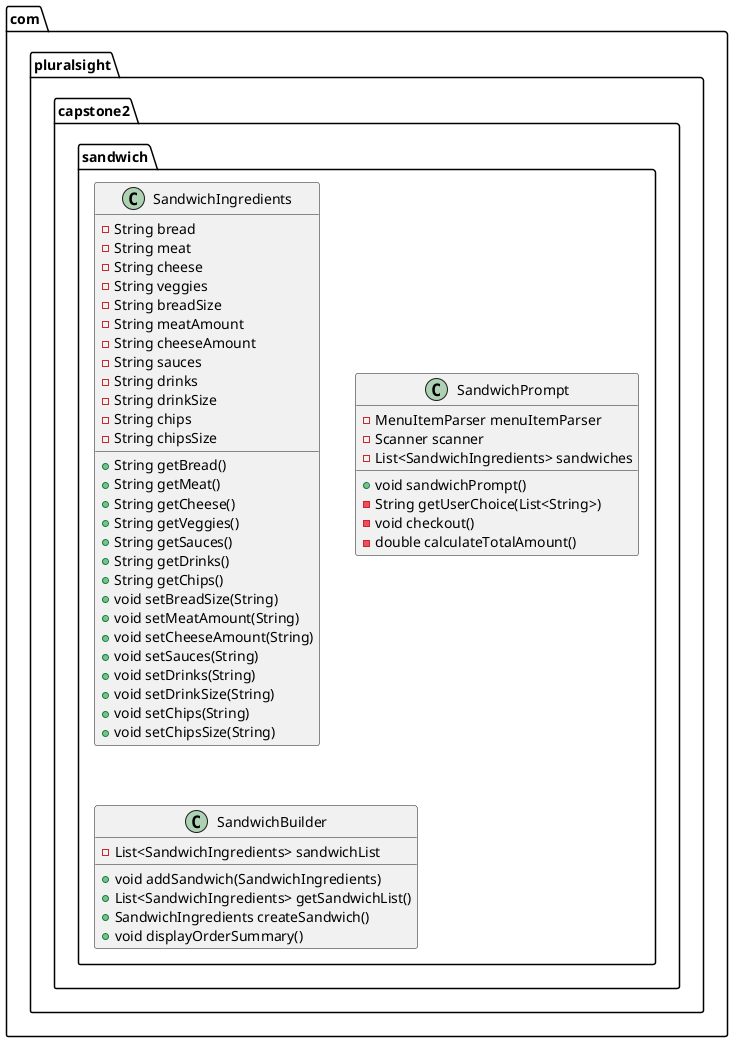 @startuml
class com.pluralsight.capstone2.sandwich.SandwichIngredients {
- String bread
- String meat
- String cheese
- String veggies
- String breadSize
- String meatAmount
- String cheeseAmount
- String sauces
- String drinks
- String drinkSize
- String chips
- String chipsSize
+ String getBread()
+ String getMeat()
+ String getCheese()
+ String getVeggies()
+ String getSauces()
+ String getDrinks()
+ String getChips()
+ void setBreadSize(String)
+ void setMeatAmount(String)
+ void setCheeseAmount(String)
+ void setSauces(String)
+ void setDrinks(String)
+ void setDrinkSize(String)
+ void setChips(String)
+ void setChipsSize(String)
}


class com.pluralsight.capstone2.sandwich.SandwichPrompt {
- MenuItemParser menuItemParser
- Scanner scanner
- List<SandwichIngredients> sandwiches
+ void sandwichPrompt()
- String getUserChoice(List<String>)
- void checkout()
- double calculateTotalAmount()
}


class com.pluralsight.capstone2.sandwich.SandwichBuilder {
- List<SandwichIngredients> sandwichList
+ void addSandwich(SandwichIngredients)
+ List<SandwichIngredients> getSandwichList()
+ SandwichIngredients createSandwich()
+ void displayOrderSummary()
}


@enduml